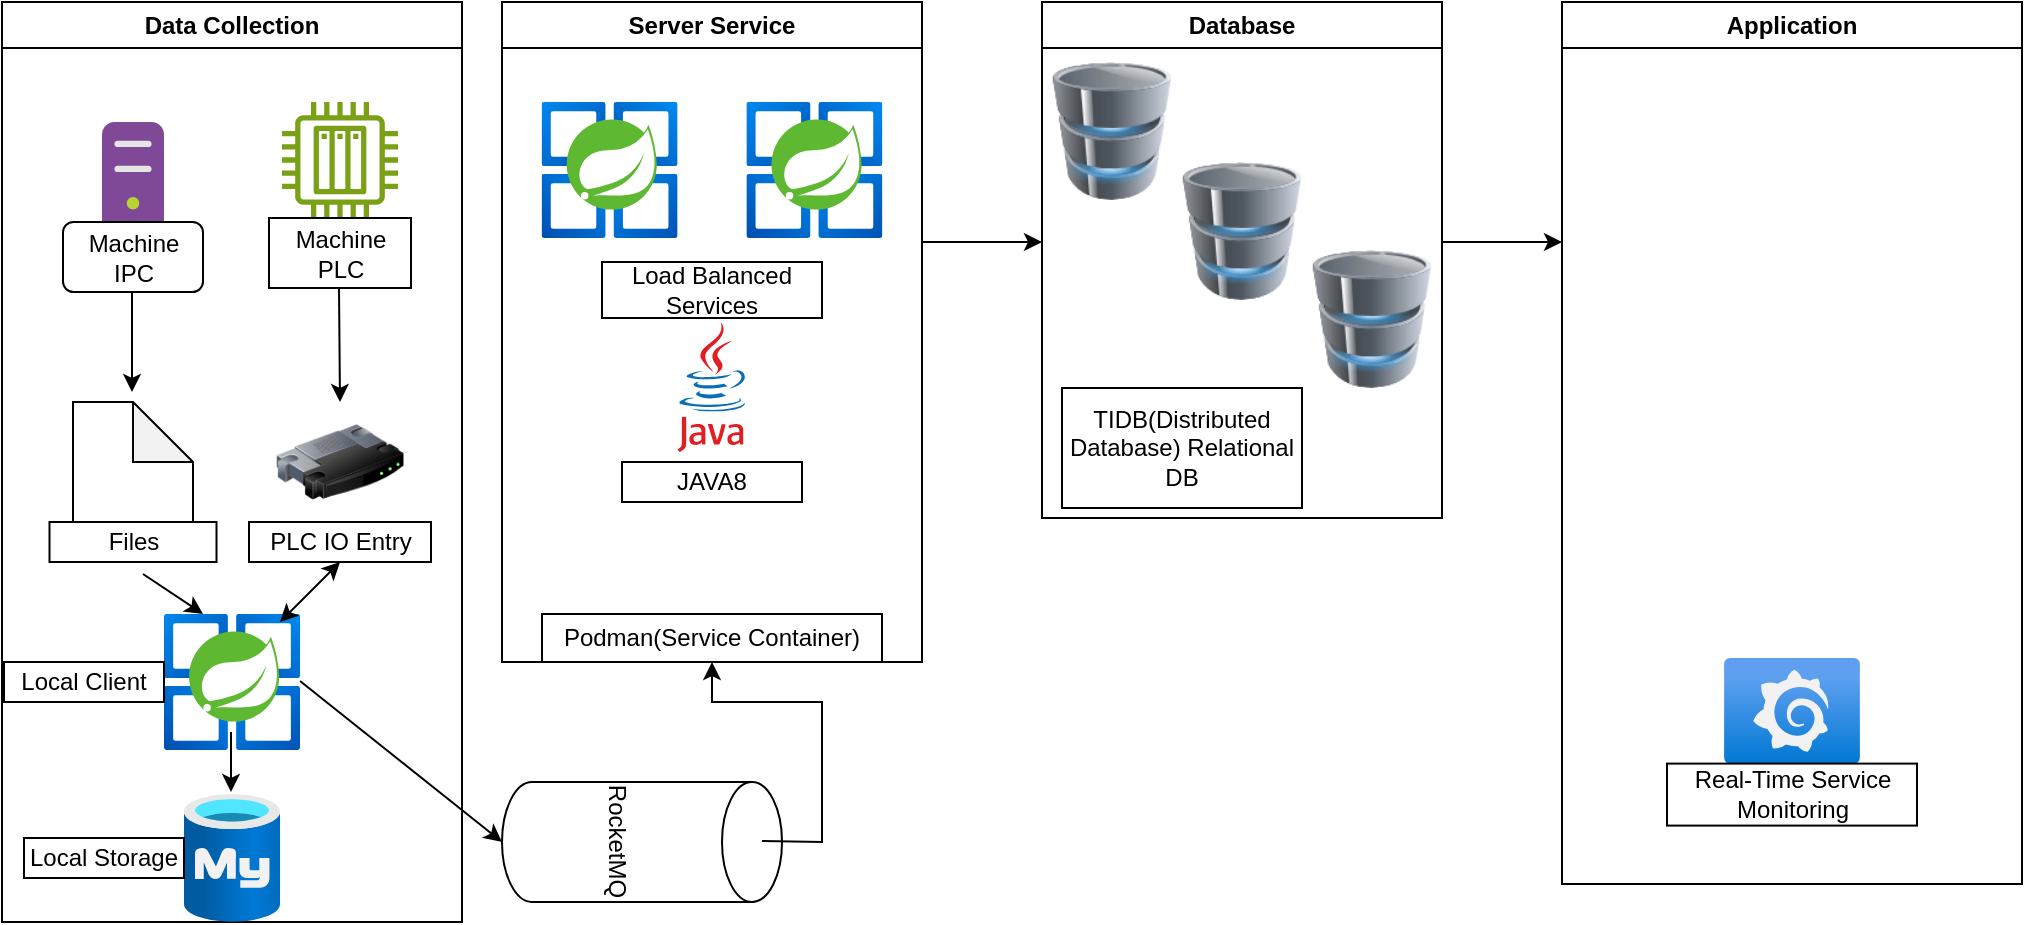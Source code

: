 <mxfile version="22.1.16" type="github">
  <diagram name="Page-1" id="mRq67Squ5-0Opvw__wHU">
    <mxGraphModel dx="1426" dy="785" grid="1" gridSize="10" guides="1" tooltips="1" connect="1" arrows="1" fold="1" page="1" pageScale="1" pageWidth="850" pageHeight="1100" math="0" shadow="0">
      <root>
        <mxCell id="0" />
        <mxCell id="1" parent="0" />
        <mxCell id="ihhVtPH77ZfG2zRs3wzk-1" value="Data Collection" style="swimlane;whiteSpace=wrap;html=1;" vertex="1" parent="1">
          <mxGeometry y="170" width="230" height="460" as="geometry" />
        </mxCell>
        <mxCell id="ihhVtPH77ZfG2zRs3wzk-6" value="" style="group" vertex="1" connectable="0" parent="ihhVtPH77ZfG2zRs3wzk-1">
          <mxGeometry x="30.5" y="60" width="70" height="85" as="geometry" />
        </mxCell>
        <mxCell id="ihhVtPH77ZfG2zRs3wzk-4" value="" style="image;sketch=0;aspect=fixed;html=1;points=[];align=center;fontSize=12;image=img/lib/mscae/Non_Azure_Machine.svg;" vertex="1" parent="ihhVtPH77ZfG2zRs3wzk-6">
          <mxGeometry x="19.5" width="31" height="50" as="geometry" />
        </mxCell>
        <mxCell id="ihhVtPH77ZfG2zRs3wzk-5" value="Machine IPC" style="rounded=1;whiteSpace=wrap;html=1;" vertex="1" parent="ihhVtPH77ZfG2zRs3wzk-6">
          <mxGeometry y="50" width="70" height="35" as="geometry" />
        </mxCell>
        <mxCell id="ihhVtPH77ZfG2zRs3wzk-9" value="" style="group" vertex="1" connectable="0" parent="ihhVtPH77ZfG2zRs3wzk-1">
          <mxGeometry x="133.5" y="50" width="71" height="93" as="geometry" />
        </mxCell>
        <mxCell id="ihhVtPH77ZfG2zRs3wzk-7" value="" style="sketch=0;outlineConnect=0;fontColor=#232F3E;gradientColor=none;fillColor=#7AA116;strokeColor=none;dashed=0;verticalLabelPosition=bottom;verticalAlign=top;align=center;html=1;fontSize=12;fontStyle=0;aspect=fixed;pointerEvents=1;shape=mxgraph.aws4.iot_thing_plc;" vertex="1" parent="ihhVtPH77ZfG2zRs3wzk-9">
          <mxGeometry x="6.5" width="58" height="58" as="geometry" />
        </mxCell>
        <mxCell id="ihhVtPH77ZfG2zRs3wzk-8" value="Machine PLC" style="rounded=0;whiteSpace=wrap;html=1;" vertex="1" parent="ihhVtPH77ZfG2zRs3wzk-9">
          <mxGeometry y="58" width="71" height="35" as="geometry" />
        </mxCell>
        <mxCell id="ihhVtPH77ZfG2zRs3wzk-11" value="" style="endArrow=classic;html=1;rounded=0;" edge="1" parent="ihhVtPH77ZfG2zRs3wzk-1">
          <mxGeometry width="50" height="50" relative="1" as="geometry">
            <mxPoint x="65" y="145" as="sourcePoint" />
            <mxPoint x="65" y="195" as="targetPoint" />
          </mxGeometry>
        </mxCell>
        <mxCell id="ihhVtPH77ZfG2zRs3wzk-13" value="" style="group" vertex="1" connectable="0" parent="ihhVtPH77ZfG2zRs3wzk-1">
          <mxGeometry x="23.75" y="200" width="83.5" height="80" as="geometry" />
        </mxCell>
        <mxCell id="ihhVtPH77ZfG2zRs3wzk-10" value="" style="shape=note;whiteSpace=wrap;html=1;backgroundOutline=1;darkOpacity=0.05;" vertex="1" parent="ihhVtPH77ZfG2zRs3wzk-13">
          <mxGeometry x="11.75" width="60" height="60" as="geometry" />
        </mxCell>
        <mxCell id="ihhVtPH77ZfG2zRs3wzk-12" value="Files" style="rounded=0;whiteSpace=wrap;html=1;" vertex="1" parent="ihhVtPH77ZfG2zRs3wzk-13">
          <mxGeometry y="60" width="83.5" height="20" as="geometry" />
        </mxCell>
        <mxCell id="ihhVtPH77ZfG2zRs3wzk-14" value="" style="image;aspect=fixed;html=1;points=[];align=center;fontSize=12;image=img/lib/azure2/databases/Azure_Database_MySQL_Server.svg;" vertex="1" parent="ihhVtPH77ZfG2zRs3wzk-1">
          <mxGeometry x="91" y="396" width="48" height="64" as="geometry" />
        </mxCell>
        <mxCell id="ihhVtPH77ZfG2zRs3wzk-15" value="" style="image;aspect=fixed;html=1;points=[];align=center;fontSize=12;image=img/lib/azure2/compute/Azure_Spring_Cloud.svg;" vertex="1" parent="ihhVtPH77ZfG2zRs3wzk-1">
          <mxGeometry x="81" y="306" width="68" height="68" as="geometry" />
        </mxCell>
        <mxCell id="ihhVtPH77ZfG2zRs3wzk-16" value="" style="endArrow=classic;html=1;rounded=0;" edge="1" parent="ihhVtPH77ZfG2zRs3wzk-1">
          <mxGeometry width="50" height="50" relative="1" as="geometry">
            <mxPoint x="114.5" y="365" as="sourcePoint" />
            <mxPoint x="114.5" y="395" as="targetPoint" />
          </mxGeometry>
        </mxCell>
        <mxCell id="ihhVtPH77ZfG2zRs3wzk-17" value="" style="endArrow=classic;html=1;rounded=0;" edge="1" parent="ihhVtPH77ZfG2zRs3wzk-1">
          <mxGeometry width="50" height="50" relative="1" as="geometry">
            <mxPoint x="70.5" y="286" as="sourcePoint" />
            <mxPoint x="100.5" y="306" as="targetPoint" />
          </mxGeometry>
        </mxCell>
        <mxCell id="ihhVtPH77ZfG2zRs3wzk-18" value="" style="endArrow=classic;html=1;rounded=0;entryX=0.5;entryY=1;entryDx=0;entryDy=0;entryPerimeter=0;" edge="1" parent="ihhVtPH77ZfG2zRs3wzk-1" target="ihhVtPH77ZfG2zRs3wzk-3">
          <mxGeometry width="50" height="50" relative="1" as="geometry">
            <mxPoint x="149" y="339.5" as="sourcePoint" />
            <mxPoint x="249" y="339.5" as="targetPoint" />
          </mxGeometry>
        </mxCell>
        <mxCell id="ihhVtPH77ZfG2zRs3wzk-19" value="" style="image;html=1;image=img/lib/clip_art/networking/Router_128x128.png" vertex="1" parent="ihhVtPH77ZfG2zRs3wzk-1">
          <mxGeometry x="137" y="200" width="64" height="60" as="geometry" />
        </mxCell>
        <mxCell id="ihhVtPH77ZfG2zRs3wzk-20" value="PLC IO Entry" style="rounded=0;whiteSpace=wrap;html=1;" vertex="1" parent="ihhVtPH77ZfG2zRs3wzk-1">
          <mxGeometry x="123.5" y="260" width="91" height="20" as="geometry" />
        </mxCell>
        <mxCell id="ihhVtPH77ZfG2zRs3wzk-21" value="" style="endArrow=classic;html=1;rounded=0;entryX=0.5;entryY=0;entryDx=0;entryDy=0;" edge="1" parent="ihhVtPH77ZfG2zRs3wzk-1" target="ihhVtPH77ZfG2zRs3wzk-19">
          <mxGeometry width="50" height="50" relative="1" as="geometry">
            <mxPoint x="168.5" y="143" as="sourcePoint" />
            <mxPoint x="168.5" y="193" as="targetPoint" />
          </mxGeometry>
        </mxCell>
        <mxCell id="ihhVtPH77ZfG2zRs3wzk-22" value="Local Client" style="rounded=0;whiteSpace=wrap;html=1;" vertex="1" parent="ihhVtPH77ZfG2zRs3wzk-1">
          <mxGeometry x="1" y="330" width="80" height="20" as="geometry" />
        </mxCell>
        <mxCell id="ihhVtPH77ZfG2zRs3wzk-23" value="Local Storage" style="rounded=0;whiteSpace=wrap;html=1;" vertex="1" parent="ihhVtPH77ZfG2zRs3wzk-1">
          <mxGeometry x="11" y="418" width="80" height="20" as="geometry" />
        </mxCell>
        <mxCell id="ihhVtPH77ZfG2zRs3wzk-40" value="" style="endArrow=classic;startArrow=classic;html=1;rounded=0;" edge="1" parent="ihhVtPH77ZfG2zRs3wzk-1">
          <mxGeometry width="50" height="50" relative="1" as="geometry">
            <mxPoint x="139" y="310" as="sourcePoint" />
            <mxPoint x="169" y="280" as="targetPoint" />
          </mxGeometry>
        </mxCell>
        <mxCell id="ihhVtPH77ZfG2zRs3wzk-3" value="RocketMQ" style="shape=cylinder3;whiteSpace=wrap;html=1;boundedLbl=1;backgroundOutline=1;size=15;rotation=90;" vertex="1" parent="1">
          <mxGeometry x="290" y="520" width="60" height="140" as="geometry" />
        </mxCell>
        <mxCell id="ihhVtPH77ZfG2zRs3wzk-24" value="" style="endArrow=classic;html=1;rounded=0;" edge="1" parent="1">
          <mxGeometry width="50" height="50" relative="1" as="geometry">
            <mxPoint x="380" y="589.5" as="sourcePoint" />
            <mxPoint x="355" y="500" as="targetPoint" />
            <Array as="points">
              <mxPoint x="410" y="590" />
              <mxPoint x="410" y="520" />
              <mxPoint x="355" y="520" />
            </Array>
          </mxGeometry>
        </mxCell>
        <mxCell id="ihhVtPH77ZfG2zRs3wzk-25" value="Server Service" style="swimlane;whiteSpace=wrap;html=1;" vertex="1" parent="1">
          <mxGeometry x="250" y="170" width="210" height="330" as="geometry" />
        </mxCell>
        <mxCell id="ihhVtPH77ZfG2zRs3wzk-26" value="" style="dashed=0;outlineConnect=0;html=1;align=center;labelPosition=center;verticalLabelPosition=bottom;verticalAlign=top;shape=mxgraph.weblogos.java" vertex="1" parent="ihhVtPH77ZfG2zRs3wzk-25">
          <mxGeometry x="87.8" y="160" width="34.4" height="65" as="geometry" />
        </mxCell>
        <mxCell id="ihhVtPH77ZfG2zRs3wzk-27" value="" style="image;aspect=fixed;html=1;points=[];align=center;fontSize=12;image=img/lib/azure2/compute/Azure_Spring_Cloud.svg;" vertex="1" parent="ihhVtPH77ZfG2zRs3wzk-25">
          <mxGeometry x="19.8" y="50" width="68" height="68" as="geometry" />
        </mxCell>
        <mxCell id="ihhVtPH77ZfG2zRs3wzk-28" value="" style="image;aspect=fixed;html=1;points=[];align=center;fontSize=12;image=img/lib/azure2/compute/Azure_Spring_Cloud.svg;" vertex="1" parent="ihhVtPH77ZfG2zRs3wzk-25">
          <mxGeometry x="122.2" y="50" width="68" height="68" as="geometry" />
        </mxCell>
        <mxCell id="ihhVtPH77ZfG2zRs3wzk-29" value="Load Balanced Services" style="rounded=0;whiteSpace=wrap;html=1;" vertex="1" parent="ihhVtPH77ZfG2zRs3wzk-25">
          <mxGeometry x="50" y="130" width="110" height="28" as="geometry" />
        </mxCell>
        <mxCell id="ihhVtPH77ZfG2zRs3wzk-30" value="JAVA8" style="rounded=0;whiteSpace=wrap;html=1;" vertex="1" parent="ihhVtPH77ZfG2zRs3wzk-25">
          <mxGeometry x="60" y="230" width="90" height="20" as="geometry" />
        </mxCell>
        <mxCell id="ihhVtPH77ZfG2zRs3wzk-47" value="" style="shape=image;html=1;verticalAlign=top;verticalLabelPosition=bottom;labelBackgroundColor=#ffffff;imageAspect=0;aspect=fixed;image=https://cdn1.iconfinder.com/data/icons/unicons-line-vol-3/24/docker-128.png" vertex="1" parent="ihhVtPH77ZfG2zRs3wzk-25">
          <mxGeometry x="75.5" y="250" width="59" height="59" as="geometry" />
        </mxCell>
        <mxCell id="ihhVtPH77ZfG2zRs3wzk-48" value="Podman(Service Container)" style="rounded=0;whiteSpace=wrap;html=1;" vertex="1" parent="ihhVtPH77ZfG2zRs3wzk-25">
          <mxGeometry x="20" y="306" width="170" height="24" as="geometry" />
        </mxCell>
        <mxCell id="ihhVtPH77ZfG2zRs3wzk-31" value="" style="endArrow=classic;html=1;rounded=0;" edge="1" parent="1">
          <mxGeometry width="50" height="50" relative="1" as="geometry">
            <mxPoint x="460" y="290" as="sourcePoint" />
            <mxPoint x="520" y="290" as="targetPoint" />
          </mxGeometry>
        </mxCell>
        <mxCell id="ihhVtPH77ZfG2zRs3wzk-32" value="Database" style="swimlane;whiteSpace=wrap;html=1;" vertex="1" parent="1">
          <mxGeometry x="520" y="170" width="200" height="258" as="geometry" />
        </mxCell>
        <mxCell id="ihhVtPH77ZfG2zRs3wzk-36" value="TIDB(Distributed Database) Relational DB" style="rounded=0;whiteSpace=wrap;html=1;" vertex="1" parent="ihhVtPH77ZfG2zRs3wzk-32">
          <mxGeometry x="10" y="193" width="120" height="60" as="geometry" />
        </mxCell>
        <mxCell id="ihhVtPH77ZfG2zRs3wzk-37" value="" style="image;html=1;image=img/lib/clip_art/computers/Database_128x128.png" vertex="1" parent="ihhVtPH77ZfG2zRs3wzk-32">
          <mxGeometry y="30" width="70" height="69" as="geometry" />
        </mxCell>
        <mxCell id="ihhVtPH77ZfG2zRs3wzk-39" value="" style="image;html=1;image=img/lib/clip_art/computers/Database_128x128.png" vertex="1" parent="ihhVtPH77ZfG2zRs3wzk-32">
          <mxGeometry x="130" y="124" width="70" height="69" as="geometry" />
        </mxCell>
        <mxCell id="ihhVtPH77ZfG2zRs3wzk-38" value="" style="image;html=1;image=img/lib/clip_art/computers/Database_128x128.png" vertex="1" parent="ihhVtPH77ZfG2zRs3wzk-32">
          <mxGeometry x="65" y="80" width="70" height="69" as="geometry" />
        </mxCell>
        <mxCell id="ihhVtPH77ZfG2zRs3wzk-41" value="" style="endArrow=classic;html=1;rounded=0;" edge="1" parent="1">
          <mxGeometry width="50" height="50" relative="1" as="geometry">
            <mxPoint x="720" y="290" as="sourcePoint" />
            <mxPoint x="780" y="290" as="targetPoint" />
          </mxGeometry>
        </mxCell>
        <mxCell id="ihhVtPH77ZfG2zRs3wzk-42" value="Application" style="swimlane;whiteSpace=wrap;html=1;" vertex="1" parent="1">
          <mxGeometry x="780" y="170" width="230" height="441" as="geometry" />
        </mxCell>
        <mxCell id="ihhVtPH77ZfG2zRs3wzk-45" value="" style="image;aspect=fixed;html=1;points=[];align=center;fontSize=12;image=img/lib/azure2/other/Grafana.svg;" vertex="1" parent="ihhVtPH77ZfG2zRs3wzk-42">
          <mxGeometry x="81" y="328" width="68" height="52.8" as="geometry" />
        </mxCell>
        <mxCell id="ihhVtPH77ZfG2zRs3wzk-46" value="Real-Time Service Monitoring" style="rounded=0;whiteSpace=wrap;html=1;" vertex="1" parent="ihhVtPH77ZfG2zRs3wzk-42">
          <mxGeometry x="52.5" y="380.8" width="125" height="31" as="geometry" />
        </mxCell>
      </root>
    </mxGraphModel>
  </diagram>
</mxfile>
